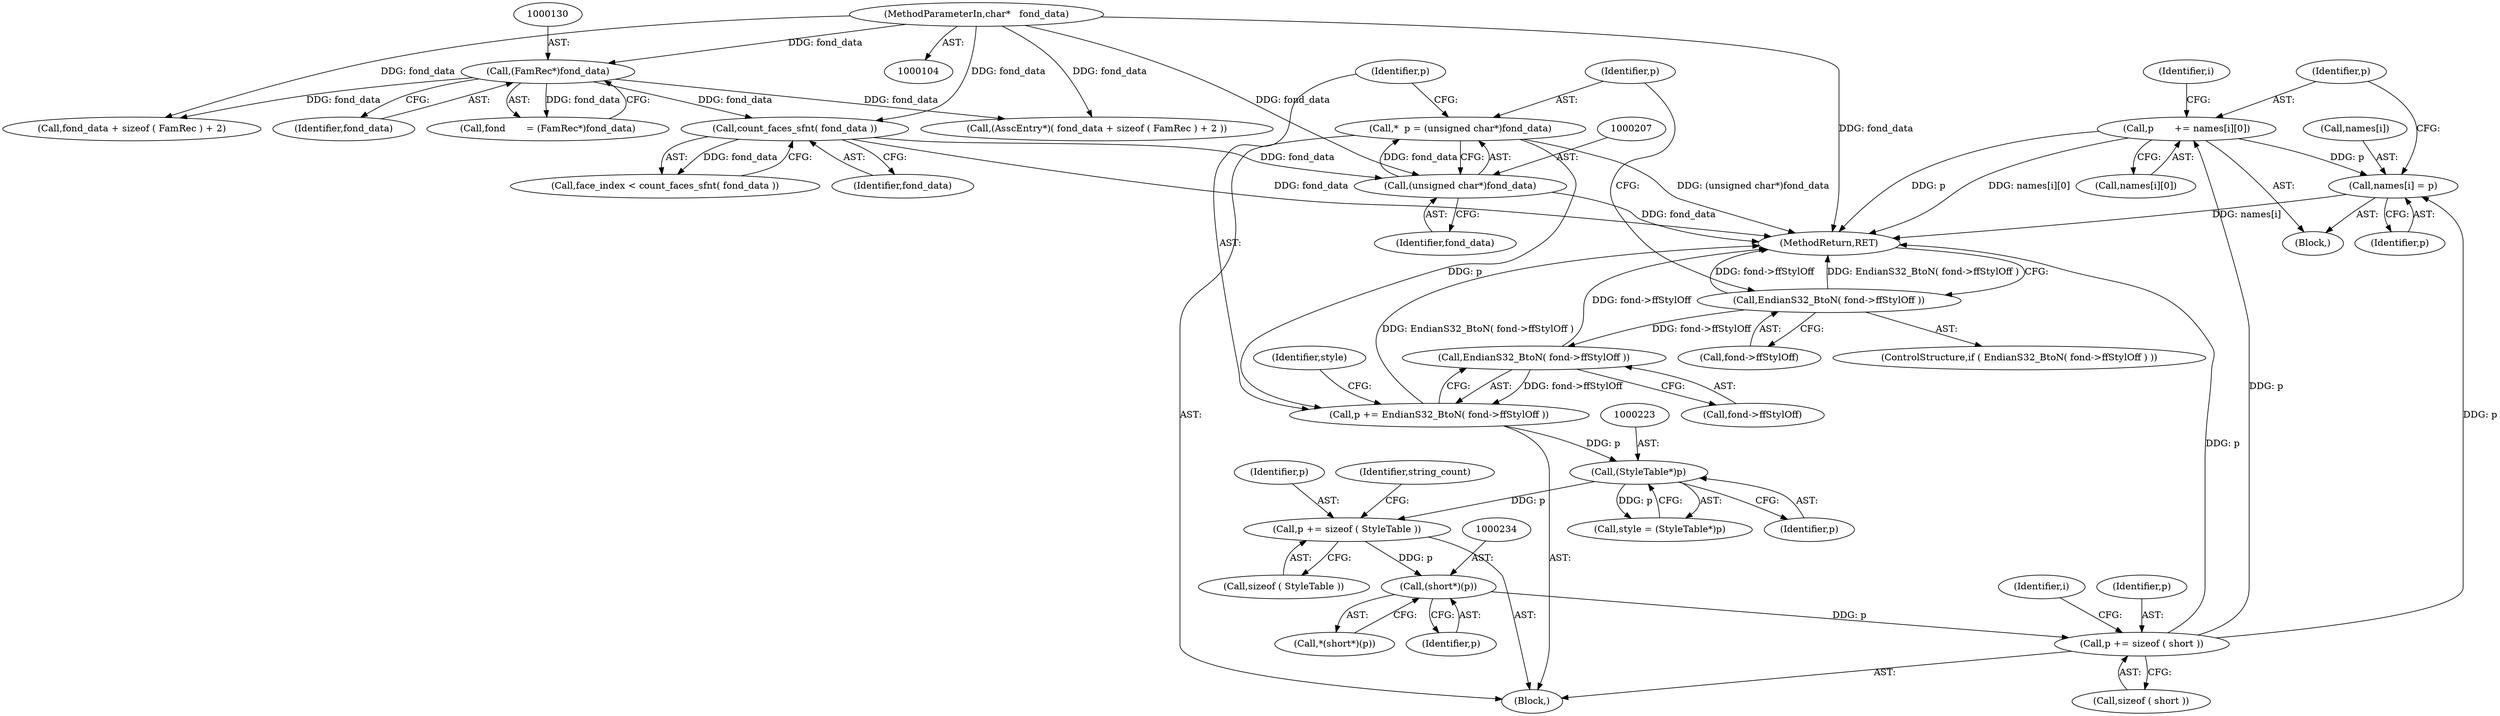 digraph "0_savannah_18a8f0d9943369449bc4de92d411c78fb08d616c@array" {
"1000260" [label="(Call,p       += names[i][0])"];
"1000241" [label="(Call,p += sizeof ( short ))"];
"1000233" [label="(Call,(short*)(p))"];
"1000225" [label="(Call,p += sizeof ( StyleTable ))"];
"1000222" [label="(Call,(StyleTable*)p)"];
"1000214" [label="(Call,p += EndianS32_BtoN( fond->ffStylOff ))"];
"1000216" [label="(Call,EndianS32_BtoN( fond->ffStylOff ))"];
"1000198" [label="(Call,EndianS32_BtoN( fond->ffStylOff ))"];
"1000204" [label="(Call,*  p = (unsigned char*)fond_data)"];
"1000206" [label="(Call,(unsigned char*)fond_data)"];
"1000153" [label="(Call,count_faces_sfnt( fond_data ))"];
"1000105" [label="(MethodParameterIn,char*   fond_data)"];
"1000129" [label="(Call,(FamRec*)fond_data)"];
"1000255" [label="(Call,names[i] = p)"];
"1000241" [label="(Call,p += sizeof ( short ))"];
"1000232" [label="(Call,*(short*)(p))"];
"1000134" [label="(Call,(AsscEntry*)( fond_data + sizeof ( FamRec ) + 2 ))"];
"1000221" [label="(Identifier,style)"];
"1000136" [label="(Call,fond_data + sizeof ( FamRec ) + 2)"];
"1000151" [label="(Call,face_index < count_faces_sfnt( fond_data ))"];
"1000217" [label="(Call,fond->ffStylOff)"];
"1000227" [label="(Call,sizeof ( StyleTable ))"];
"1000224" [label="(Identifier,p)"];
"1000214" [label="(Call,p += EndianS32_BtoN( fond->ffStylOff ))"];
"1000226" [label="(Identifier,p)"];
"1000260" [label="(Call,p       += names[i][0])"];
"1000216" [label="(Call,EndianS32_BtoN( fond->ffStylOff ))"];
"1000206" [label="(Call,(unsigned char*)fond_data)"];
"1000204" [label="(Call,*  p = (unsigned char*)fond_data)"];
"1000262" [label="(Call,names[i][0])"];
"1000243" [label="(Call,sizeof ( short ))"];
"1000230" [label="(Identifier,string_count)"];
"1000215" [label="(Identifier,p)"];
"1000199" [label="(Call,fond->ffStylOff)"];
"1000127" [label="(Call,fond       = (FamRec*)fond_data)"];
"1000261" [label="(Identifier,p)"];
"1000225" [label="(Call,p += sizeof ( StyleTable ))"];
"1000235" [label="(Identifier,p)"];
"1000247" [label="(Identifier,i)"];
"1000131" [label="(Identifier,fond_data)"];
"1000220" [label="(Call,style = (StyleTable*)p)"];
"1000198" [label="(Call,EndianS32_BtoN( fond->ffStylOff ))"];
"1000403" [label="(MethodReturn,RET)"];
"1000259" [label="(Identifier,p)"];
"1000208" [label="(Identifier,fond_data)"];
"1000205" [label="(Identifier,p)"];
"1000256" [label="(Call,names[i])"];
"1000253" [label="(Identifier,i)"];
"1000197" [label="(ControlStructure,if ( EndianS32_BtoN( fond->ffStylOff ) ))"];
"1000242" [label="(Identifier,p)"];
"1000222" [label="(Call,(StyleTable*)p)"];
"1000202" [label="(Block,)"];
"1000255" [label="(Call,names[i] = p)"];
"1000153" [label="(Call,count_faces_sfnt( fond_data ))"];
"1000129" [label="(Call,(FamRec*)fond_data)"];
"1000254" [label="(Block,)"];
"1000105" [label="(MethodParameterIn,char*   fond_data)"];
"1000154" [label="(Identifier,fond_data)"];
"1000233" [label="(Call,(short*)(p))"];
"1000260" -> "1000254"  [label="AST: "];
"1000260" -> "1000262"  [label="CFG: "];
"1000261" -> "1000260"  [label="AST: "];
"1000262" -> "1000260"  [label="AST: "];
"1000253" -> "1000260"  [label="CFG: "];
"1000260" -> "1000403"  [label="DDG: names[i][0]"];
"1000260" -> "1000403"  [label="DDG: p"];
"1000260" -> "1000255"  [label="DDG: p"];
"1000241" -> "1000260"  [label="DDG: p"];
"1000241" -> "1000202"  [label="AST: "];
"1000241" -> "1000243"  [label="CFG: "];
"1000242" -> "1000241"  [label="AST: "];
"1000243" -> "1000241"  [label="AST: "];
"1000247" -> "1000241"  [label="CFG: "];
"1000241" -> "1000403"  [label="DDG: p"];
"1000233" -> "1000241"  [label="DDG: p"];
"1000241" -> "1000255"  [label="DDG: p"];
"1000233" -> "1000232"  [label="AST: "];
"1000233" -> "1000235"  [label="CFG: "];
"1000234" -> "1000233"  [label="AST: "];
"1000235" -> "1000233"  [label="AST: "];
"1000232" -> "1000233"  [label="CFG: "];
"1000225" -> "1000233"  [label="DDG: p"];
"1000225" -> "1000202"  [label="AST: "];
"1000225" -> "1000227"  [label="CFG: "];
"1000226" -> "1000225"  [label="AST: "];
"1000227" -> "1000225"  [label="AST: "];
"1000230" -> "1000225"  [label="CFG: "];
"1000222" -> "1000225"  [label="DDG: p"];
"1000222" -> "1000220"  [label="AST: "];
"1000222" -> "1000224"  [label="CFG: "];
"1000223" -> "1000222"  [label="AST: "];
"1000224" -> "1000222"  [label="AST: "];
"1000220" -> "1000222"  [label="CFG: "];
"1000222" -> "1000220"  [label="DDG: p"];
"1000214" -> "1000222"  [label="DDG: p"];
"1000214" -> "1000202"  [label="AST: "];
"1000214" -> "1000216"  [label="CFG: "];
"1000215" -> "1000214"  [label="AST: "];
"1000216" -> "1000214"  [label="AST: "];
"1000221" -> "1000214"  [label="CFG: "];
"1000214" -> "1000403"  [label="DDG: EndianS32_BtoN( fond->ffStylOff )"];
"1000216" -> "1000214"  [label="DDG: fond->ffStylOff"];
"1000204" -> "1000214"  [label="DDG: p"];
"1000216" -> "1000217"  [label="CFG: "];
"1000217" -> "1000216"  [label="AST: "];
"1000216" -> "1000403"  [label="DDG: fond->ffStylOff"];
"1000198" -> "1000216"  [label="DDG: fond->ffStylOff"];
"1000198" -> "1000197"  [label="AST: "];
"1000198" -> "1000199"  [label="CFG: "];
"1000199" -> "1000198"  [label="AST: "];
"1000205" -> "1000198"  [label="CFG: "];
"1000403" -> "1000198"  [label="CFG: "];
"1000198" -> "1000403"  [label="DDG: fond->ffStylOff"];
"1000198" -> "1000403"  [label="DDG: EndianS32_BtoN( fond->ffStylOff )"];
"1000204" -> "1000202"  [label="AST: "];
"1000204" -> "1000206"  [label="CFG: "];
"1000205" -> "1000204"  [label="AST: "];
"1000206" -> "1000204"  [label="AST: "];
"1000215" -> "1000204"  [label="CFG: "];
"1000204" -> "1000403"  [label="DDG: (unsigned char*)fond_data"];
"1000206" -> "1000204"  [label="DDG: fond_data"];
"1000206" -> "1000208"  [label="CFG: "];
"1000207" -> "1000206"  [label="AST: "];
"1000208" -> "1000206"  [label="AST: "];
"1000206" -> "1000403"  [label="DDG: fond_data"];
"1000153" -> "1000206"  [label="DDG: fond_data"];
"1000105" -> "1000206"  [label="DDG: fond_data"];
"1000153" -> "1000151"  [label="AST: "];
"1000153" -> "1000154"  [label="CFG: "];
"1000154" -> "1000153"  [label="AST: "];
"1000151" -> "1000153"  [label="CFG: "];
"1000153" -> "1000403"  [label="DDG: fond_data"];
"1000153" -> "1000151"  [label="DDG: fond_data"];
"1000105" -> "1000153"  [label="DDG: fond_data"];
"1000129" -> "1000153"  [label="DDG: fond_data"];
"1000105" -> "1000104"  [label="AST: "];
"1000105" -> "1000403"  [label="DDG: fond_data"];
"1000105" -> "1000129"  [label="DDG: fond_data"];
"1000105" -> "1000134"  [label="DDG: fond_data"];
"1000105" -> "1000136"  [label="DDG: fond_data"];
"1000129" -> "1000127"  [label="AST: "];
"1000129" -> "1000131"  [label="CFG: "];
"1000130" -> "1000129"  [label="AST: "];
"1000131" -> "1000129"  [label="AST: "];
"1000127" -> "1000129"  [label="CFG: "];
"1000129" -> "1000127"  [label="DDG: fond_data"];
"1000129" -> "1000134"  [label="DDG: fond_data"];
"1000129" -> "1000136"  [label="DDG: fond_data"];
"1000255" -> "1000254"  [label="AST: "];
"1000255" -> "1000259"  [label="CFG: "];
"1000256" -> "1000255"  [label="AST: "];
"1000259" -> "1000255"  [label="AST: "];
"1000261" -> "1000255"  [label="CFG: "];
"1000255" -> "1000403"  [label="DDG: names[i]"];
}
